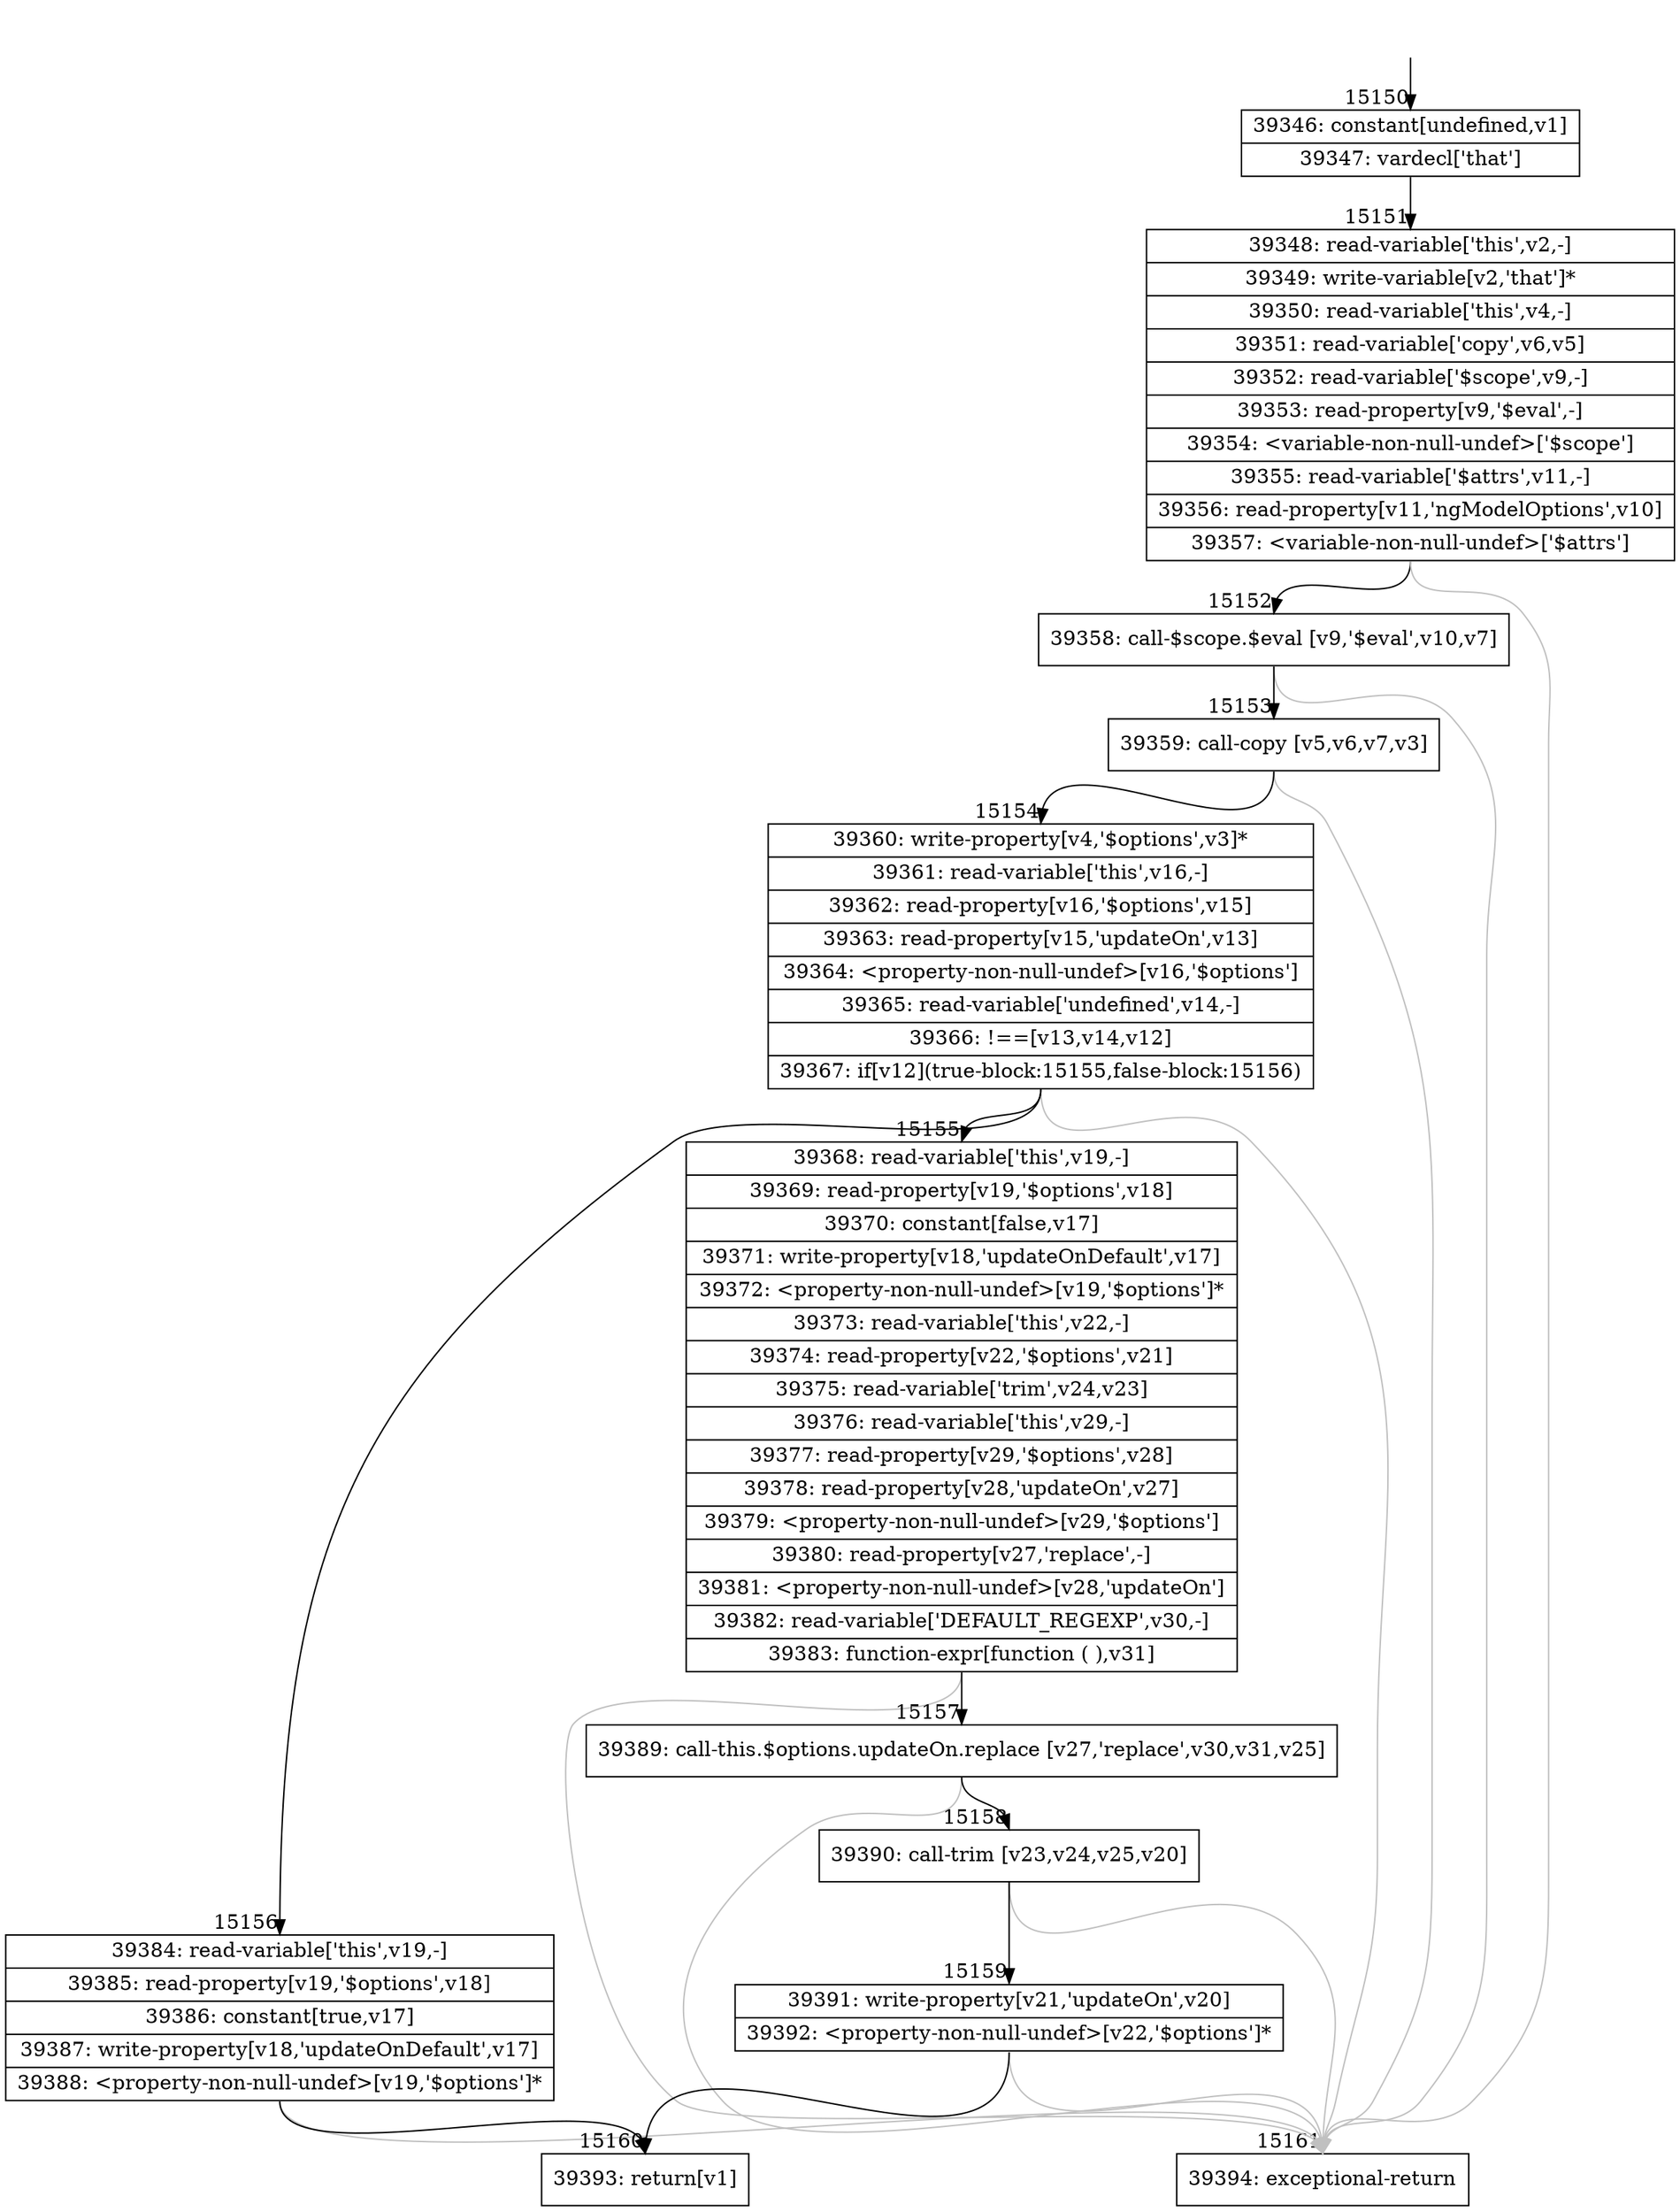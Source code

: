 digraph {
rankdir="TD"
BB_entry1219[shape=none,label=""];
BB_entry1219 -> BB15150 [tailport=s, headport=n, headlabel="    15150"]
BB15150 [shape=record label="{39346: constant[undefined,v1]|39347: vardecl['that']}" ] 
BB15150 -> BB15151 [tailport=s, headport=n, headlabel="      15151"]
BB15151 [shape=record label="{39348: read-variable['this',v2,-]|39349: write-variable[v2,'that']*|39350: read-variable['this',v4,-]|39351: read-variable['copy',v6,v5]|39352: read-variable['$scope',v9,-]|39353: read-property[v9,'$eval',-]|39354: \<variable-non-null-undef\>['$scope']|39355: read-variable['$attrs',v11,-]|39356: read-property[v11,'ngModelOptions',v10]|39357: \<variable-non-null-undef\>['$attrs']}" ] 
BB15151 -> BB15152 [tailport=s, headport=n, headlabel="      15152"]
BB15151 -> BB15161 [tailport=s, headport=n, color=gray, headlabel="      15161"]
BB15152 [shape=record label="{39358: call-$scope.$eval [v9,'$eval',v10,v7]}" ] 
BB15152 -> BB15153 [tailport=s, headport=n, headlabel="      15153"]
BB15152 -> BB15161 [tailport=s, headport=n, color=gray]
BB15153 [shape=record label="{39359: call-copy [v5,v6,v7,v3]}" ] 
BB15153 -> BB15154 [tailport=s, headport=n, headlabel="      15154"]
BB15153 -> BB15161 [tailport=s, headport=n, color=gray]
BB15154 [shape=record label="{39360: write-property[v4,'$options',v3]*|39361: read-variable['this',v16,-]|39362: read-property[v16,'$options',v15]|39363: read-property[v15,'updateOn',v13]|39364: \<property-non-null-undef\>[v16,'$options']|39365: read-variable['undefined',v14,-]|39366: !==[v13,v14,v12]|39367: if[v12](true-block:15155,false-block:15156)}" ] 
BB15154 -> BB15155 [tailport=s, headport=n, headlabel="      15155"]
BB15154 -> BB15156 [tailport=s, headport=n, headlabel="      15156"]
BB15154 -> BB15161 [tailport=s, headport=n, color=gray]
BB15155 [shape=record label="{39368: read-variable['this',v19,-]|39369: read-property[v19,'$options',v18]|39370: constant[false,v17]|39371: write-property[v18,'updateOnDefault',v17]|39372: \<property-non-null-undef\>[v19,'$options']*|39373: read-variable['this',v22,-]|39374: read-property[v22,'$options',v21]|39375: read-variable['trim',v24,v23]|39376: read-variable['this',v29,-]|39377: read-property[v29,'$options',v28]|39378: read-property[v28,'updateOn',v27]|39379: \<property-non-null-undef\>[v29,'$options']|39380: read-property[v27,'replace',-]|39381: \<property-non-null-undef\>[v28,'updateOn']|39382: read-variable['DEFAULT_REGEXP',v30,-]|39383: function-expr[function ( ),v31]}" ] 
BB15155 -> BB15157 [tailport=s, headport=n, headlabel="      15157"]
BB15155 -> BB15161 [tailport=s, headport=n, color=gray]
BB15156 [shape=record label="{39384: read-variable['this',v19,-]|39385: read-property[v19,'$options',v18]|39386: constant[true,v17]|39387: write-property[v18,'updateOnDefault',v17]|39388: \<property-non-null-undef\>[v19,'$options']*}" ] 
BB15156 -> BB15160 [tailport=s, headport=n, headlabel="      15160"]
BB15156 -> BB15161 [tailport=s, headport=n, color=gray]
BB15157 [shape=record label="{39389: call-this.$options.updateOn.replace [v27,'replace',v30,v31,v25]}" ] 
BB15157 -> BB15158 [tailport=s, headport=n, headlabel="      15158"]
BB15157 -> BB15161 [tailport=s, headport=n, color=gray]
BB15158 [shape=record label="{39390: call-trim [v23,v24,v25,v20]}" ] 
BB15158 -> BB15159 [tailport=s, headport=n, headlabel="      15159"]
BB15158 -> BB15161 [tailport=s, headport=n, color=gray]
BB15159 [shape=record label="{39391: write-property[v21,'updateOn',v20]|39392: \<property-non-null-undef\>[v22,'$options']*}" ] 
BB15159 -> BB15160 [tailport=s, headport=n]
BB15159 -> BB15161 [tailport=s, headport=n, color=gray]
BB15160 [shape=record label="{39393: return[v1]}" ] 
BB15161 [shape=record label="{39394: exceptional-return}" ] 
//#$~ 25577
}
